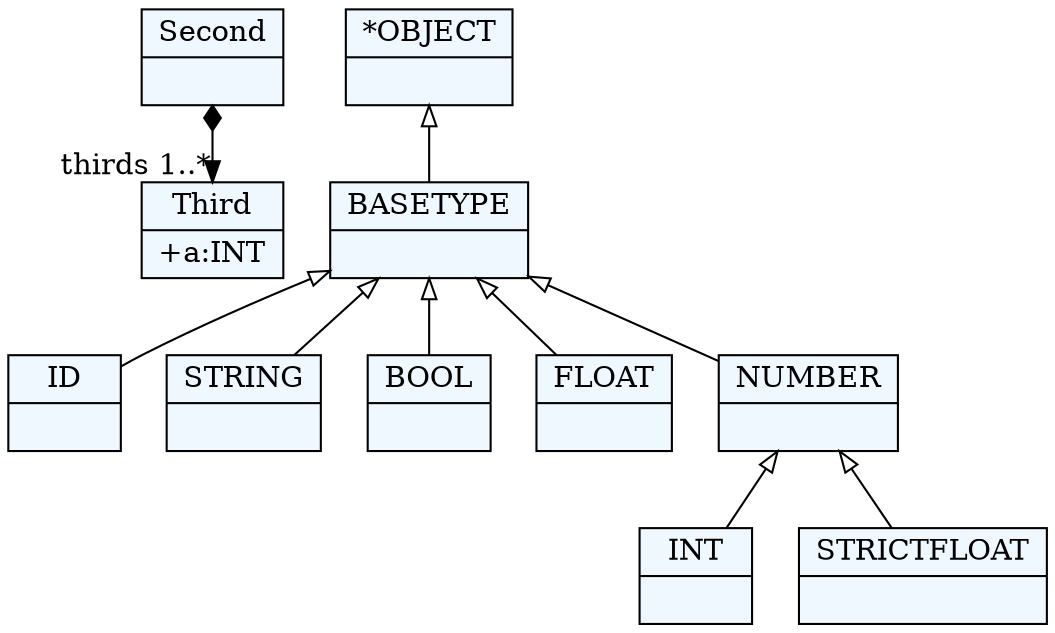 
    digraph xtext {
    fontname = "Bitstream Vera Sans"
    fontsize = 8
    node[
        shape=record,
        style=filled,
        fillcolor=aliceblue
    ]
    nodesep = 0.3
    edge[dir=black,arrowtail=empty]


35270344 -> 35223672[arrowtail=diamond, dir=both, headlabel="thirds 1..*"]
35270344[ label="{Second|}"]

35016312[ label="{ID|}"]

35120072[ label="{STRING|}"]

35125608[ label="{BOOL|}"]

35131144[ label="{INT|}"]

35136680[ label="{FLOAT|}"]

35142216[ label="{STRICTFLOAT|}"]

35147752[ label="{NUMBER|}"]
35147752 -> 35142216 [dir=back]
35147752 -> 35131144 [dir=back]

35153288[ label="{BASETYPE|}"]
35153288 -> 35147752 [dir=back]
35153288 -> 35136680 [dir=back]
35153288 -> 35125608 [dir=back]
35153288 -> 35016312 [dir=back]
35153288 -> 35120072 [dir=back]

35158824[ label="{*OBJECT|}"]
35158824 -> 35153288 [dir=back]

35223672[ label="{Third|+a:INT\l}"]


}

